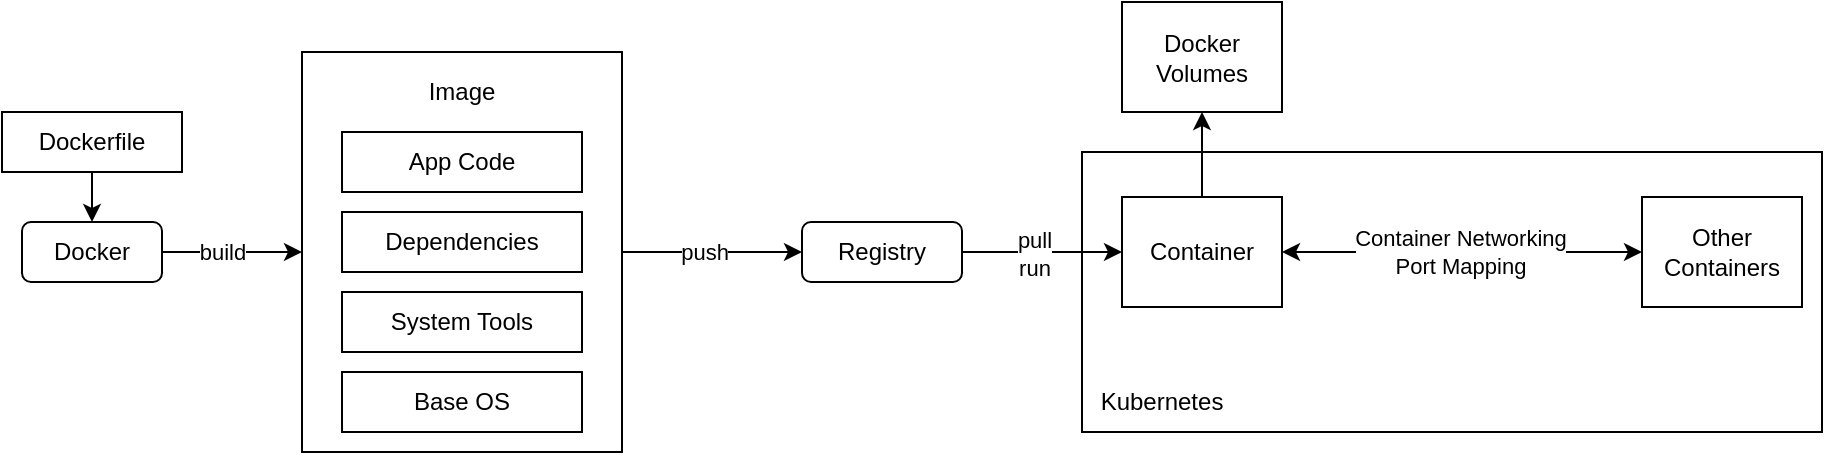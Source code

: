 <mxfile version="28.1.1">
  <diagram name="Page-1" id="vVcJagvj4B71X-pXp1Tg">
    <mxGraphModel dx="2268" dy="756" grid="1" gridSize="10" guides="1" tooltips="1" connect="1" arrows="1" fold="1" page="1" pageScale="1" pageWidth="850" pageHeight="1100" math="0" shadow="0">
      <root>
        <mxCell id="0" />
        <mxCell id="1" parent="0" />
        <mxCell id="wxPRt9U06EiIfMw6LwDw-34" value="" style="rounded=0;whiteSpace=wrap;html=1;" vertex="1" parent="1">
          <mxGeometry x="510" y="540" width="370" height="140" as="geometry" />
        </mxCell>
        <mxCell id="wxPRt9U06EiIfMw6LwDw-16" style="edgeStyle=orthogonalEdgeStyle;rounded=0;orthogonalLoop=1;jettySize=auto;html=1;entryX=0;entryY=0.5;entryDx=0;entryDy=0;" edge="1" parent="1" source="wxPRt9U06EiIfMw6LwDw-2" target="wxPRt9U06EiIfMw6LwDw-15">
          <mxGeometry relative="1" as="geometry" />
        </mxCell>
        <mxCell id="wxPRt9U06EiIfMw6LwDw-17" value="push" style="edgeLabel;html=1;align=center;verticalAlign=middle;resizable=0;points=[];" vertex="1" connectable="0" parent="wxPRt9U06EiIfMw6LwDw-16">
          <mxGeometry x="-0.086" relative="1" as="geometry">
            <mxPoint as="offset" />
          </mxGeometry>
        </mxCell>
        <mxCell id="wxPRt9U06EiIfMw6LwDw-2" value="" style="rounded=0;whiteSpace=wrap;html=1;spacing=6;" vertex="1" parent="1">
          <mxGeometry x="120" y="490" width="160" height="200" as="geometry" />
        </mxCell>
        <mxCell id="wxPRt9U06EiIfMw6LwDw-1" value="App Code" style="rounded=0;whiteSpace=wrap;html=1;spacing=6;" vertex="1" parent="1">
          <mxGeometry x="140" y="530" width="120" height="30" as="geometry" />
        </mxCell>
        <mxCell id="wxPRt9U06EiIfMw6LwDw-3" value="Dependencies" style="rounded=0;whiteSpace=wrap;html=1;spacing=6;" vertex="1" parent="1">
          <mxGeometry x="140" y="570" width="120" height="30" as="geometry" />
        </mxCell>
        <mxCell id="wxPRt9U06EiIfMw6LwDw-4" value="System Tools" style="rounded=0;whiteSpace=wrap;html=1;spacing=6;" vertex="1" parent="1">
          <mxGeometry x="140" y="610" width="120" height="30" as="geometry" />
        </mxCell>
        <mxCell id="wxPRt9U06EiIfMw6LwDw-5" value="Base OS" style="rounded=0;whiteSpace=wrap;html=1;spacing=6;" vertex="1" parent="1">
          <mxGeometry x="140" y="650" width="120" height="30" as="geometry" />
        </mxCell>
        <mxCell id="wxPRt9U06EiIfMw6LwDw-6" value="Image" style="text;html=1;align=center;verticalAlign=middle;whiteSpace=wrap;rounded=0;" vertex="1" parent="1">
          <mxGeometry x="170" y="500" width="60" height="20" as="geometry" />
        </mxCell>
        <mxCell id="wxPRt9U06EiIfMw6LwDw-9" style="edgeStyle=orthogonalEdgeStyle;rounded=0;orthogonalLoop=1;jettySize=auto;html=1;entryX=0;entryY=0.5;entryDx=0;entryDy=0;" edge="1" parent="1" source="wxPRt9U06EiIfMw6LwDw-12" target="wxPRt9U06EiIfMw6LwDw-2">
          <mxGeometry relative="1" as="geometry">
            <mxPoint x="80" y="590" as="sourcePoint" />
          </mxGeometry>
        </mxCell>
        <mxCell id="wxPRt9U06EiIfMw6LwDw-13" value="build" style="edgeLabel;html=1;align=center;verticalAlign=middle;resizable=0;points=[];" vertex="1" connectable="0" parent="wxPRt9U06EiIfMw6LwDw-9">
          <mxGeometry x="0.069" y="-1" relative="1" as="geometry">
            <mxPoint x="-8" y="-1" as="offset" />
          </mxGeometry>
        </mxCell>
        <mxCell id="wxPRt9U06EiIfMw6LwDw-11" style="edgeStyle=orthogonalEdgeStyle;rounded=0;orthogonalLoop=1;jettySize=auto;html=1;entryX=0.5;entryY=0;entryDx=0;entryDy=0;" edge="1" parent="1" source="wxPRt9U06EiIfMw6LwDw-10" target="wxPRt9U06EiIfMw6LwDw-12">
          <mxGeometry relative="1" as="geometry">
            <mxPoint x="35" y="575" as="targetPoint" />
          </mxGeometry>
        </mxCell>
        <mxCell id="wxPRt9U06EiIfMw6LwDw-10" value="Dockerfile" style="rounded=0;whiteSpace=wrap;html=1;" vertex="1" parent="1">
          <mxGeometry x="-30" y="520" width="90" height="30" as="geometry" />
        </mxCell>
        <mxCell id="wxPRt9U06EiIfMw6LwDw-12" value="Docker" style="rounded=1;whiteSpace=wrap;html=1;" vertex="1" parent="1">
          <mxGeometry x="-20" y="575" width="70" height="30" as="geometry" />
        </mxCell>
        <mxCell id="wxPRt9U06EiIfMw6LwDw-21" style="edgeStyle=orthogonalEdgeStyle;rounded=0;orthogonalLoop=1;jettySize=auto;html=1;entryX=0;entryY=0.5;entryDx=0;entryDy=0;" edge="1" parent="1" source="wxPRt9U06EiIfMw6LwDw-15" target="wxPRt9U06EiIfMw6LwDw-20">
          <mxGeometry relative="1" as="geometry" />
        </mxCell>
        <mxCell id="wxPRt9U06EiIfMw6LwDw-22" value="pull&lt;div&gt;run&lt;/div&gt;" style="edgeLabel;html=1;align=center;verticalAlign=middle;resizable=0;points=[];" vertex="1" connectable="0" parent="wxPRt9U06EiIfMw6LwDw-21">
          <mxGeometry x="-0.107" y="-1" relative="1" as="geometry">
            <mxPoint as="offset" />
          </mxGeometry>
        </mxCell>
        <mxCell id="wxPRt9U06EiIfMw6LwDw-15" value="Registry" style="rounded=1;whiteSpace=wrap;html=1;" vertex="1" parent="1">
          <mxGeometry x="370" y="575" width="80" height="30" as="geometry" />
        </mxCell>
        <mxCell id="wxPRt9U06EiIfMw6LwDw-25" style="edgeStyle=orthogonalEdgeStyle;rounded=0;orthogonalLoop=1;jettySize=auto;html=1;entryX=0.5;entryY=1;entryDx=0;entryDy=0;" edge="1" parent="1" source="wxPRt9U06EiIfMw6LwDw-20" target="wxPRt9U06EiIfMw6LwDw-24">
          <mxGeometry relative="1" as="geometry" />
        </mxCell>
        <mxCell id="wxPRt9U06EiIfMw6LwDw-30" style="edgeStyle=orthogonalEdgeStyle;rounded=0;orthogonalLoop=1;jettySize=auto;html=1;startArrow=classic;startFill=1;entryX=0;entryY=0.5;entryDx=0;entryDy=0;" edge="1" parent="1" source="wxPRt9U06EiIfMw6LwDw-20" target="wxPRt9U06EiIfMw6LwDw-29">
          <mxGeometry relative="1" as="geometry">
            <mxPoint x="680" y="590" as="targetPoint" />
          </mxGeometry>
        </mxCell>
        <mxCell id="wxPRt9U06EiIfMw6LwDw-33" value="Container Networking&lt;div&gt;Port Mapping&lt;/div&gt;" style="edgeLabel;html=1;align=center;verticalAlign=middle;resizable=0;points=[];" vertex="1" connectable="0" parent="wxPRt9U06EiIfMw6LwDw-30">
          <mxGeometry x="-0.012" relative="1" as="geometry">
            <mxPoint as="offset" />
          </mxGeometry>
        </mxCell>
        <mxCell id="wxPRt9U06EiIfMw6LwDw-20" value="Container" style="rounded=0;whiteSpace=wrap;html=1;spacing=6;" vertex="1" parent="1">
          <mxGeometry x="530" y="562.5" width="80" height="55" as="geometry" />
        </mxCell>
        <mxCell id="wxPRt9U06EiIfMw6LwDw-24" value="Docker Volumes" style="rounded=0;whiteSpace=wrap;html=1;spacing=6;" vertex="1" parent="1">
          <mxGeometry x="530" y="465" width="80" height="55" as="geometry" />
        </mxCell>
        <mxCell id="wxPRt9U06EiIfMw6LwDw-29" value="Other Containers" style="rounded=0;whiteSpace=wrap;html=1;spacing=6;" vertex="1" parent="1">
          <mxGeometry x="790" y="562.5" width="80" height="55" as="geometry" />
        </mxCell>
        <mxCell id="wxPRt9U06EiIfMw6LwDw-35" value="Kubernetes" style="text;html=1;align=center;verticalAlign=middle;whiteSpace=wrap;rounded=0;" vertex="1" parent="1">
          <mxGeometry x="520" y="655" width="60" height="20" as="geometry" />
        </mxCell>
      </root>
    </mxGraphModel>
  </diagram>
</mxfile>
